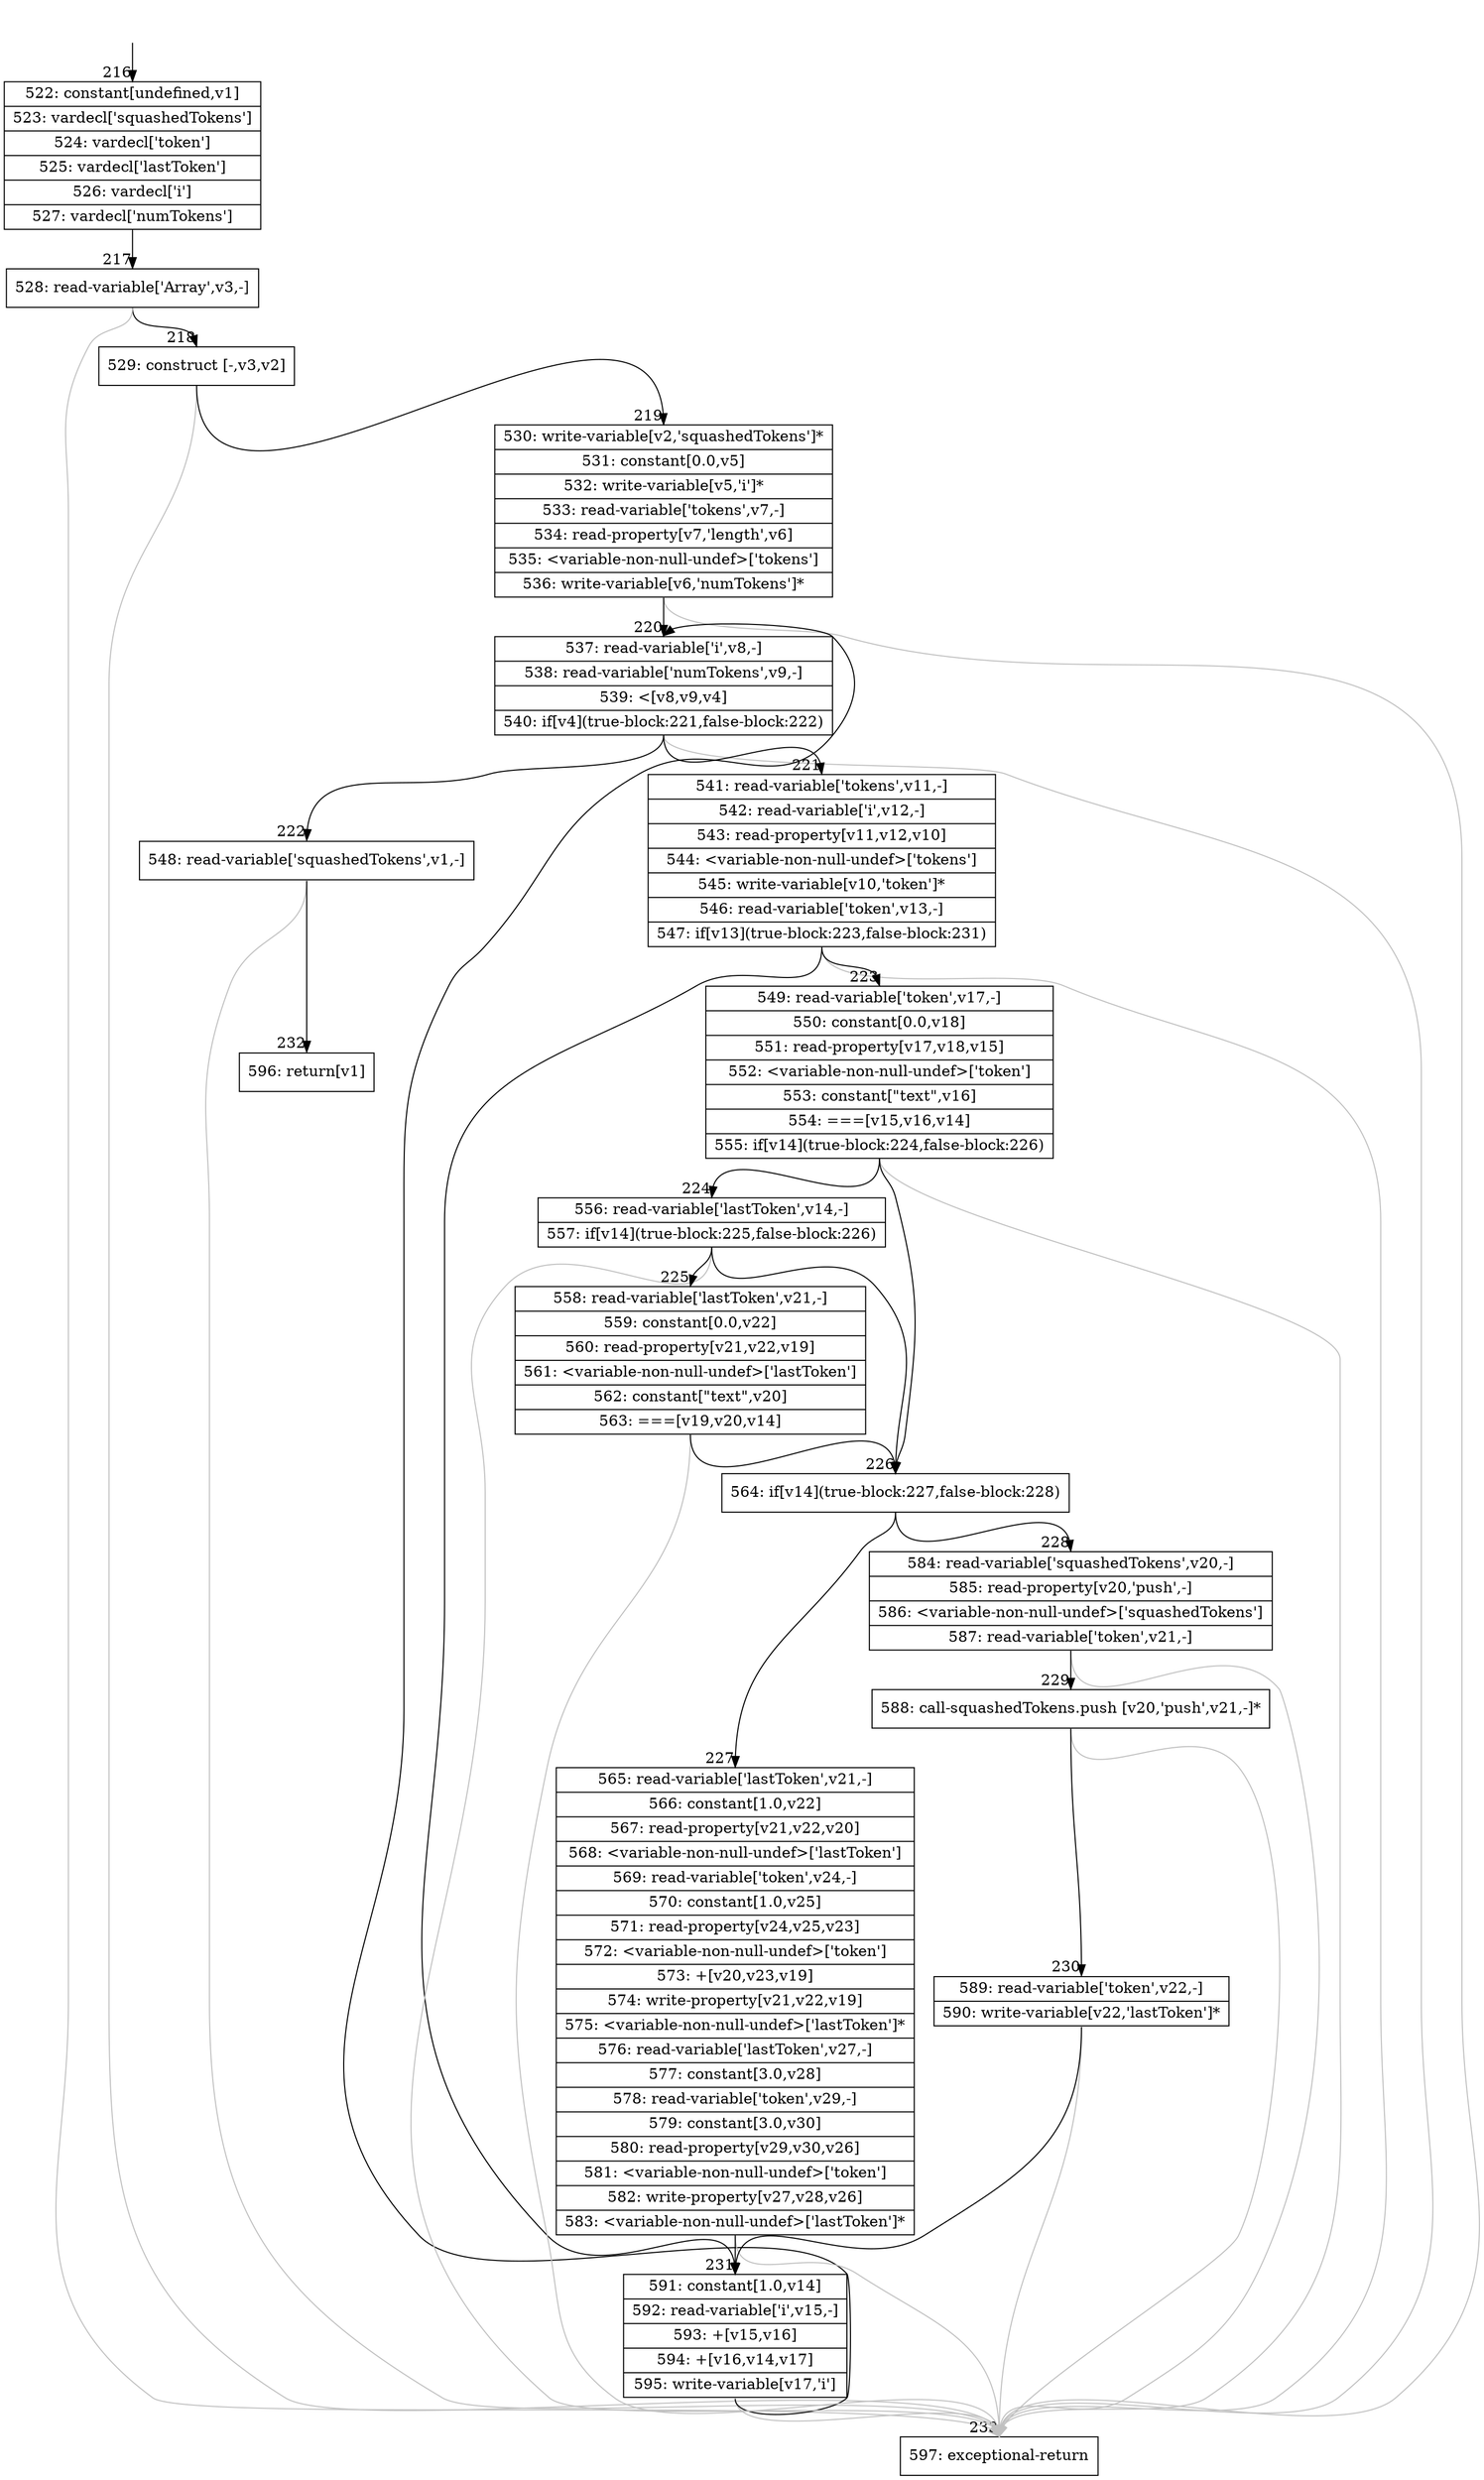 digraph {
rankdir="TD"
BB_entry13[shape=none,label=""];
BB_entry13 -> BB216 [tailport=s, headport=n, headlabel="    216"]
BB216 [shape=record label="{522: constant[undefined,v1]|523: vardecl['squashedTokens']|524: vardecl['token']|525: vardecl['lastToken']|526: vardecl['i']|527: vardecl['numTokens']}" ] 
BB216 -> BB217 [tailport=s, headport=n, headlabel="      217"]
BB217 [shape=record label="{528: read-variable['Array',v3,-]}" ] 
BB217 -> BB218 [tailport=s, headport=n, headlabel="      218"]
BB217 -> BB233 [tailport=s, headport=n, color=gray, headlabel="      233"]
BB218 [shape=record label="{529: construct [-,v3,v2]}" ] 
BB218 -> BB219 [tailport=s, headport=n, headlabel="      219"]
BB218 -> BB233 [tailport=s, headport=n, color=gray]
BB219 [shape=record label="{530: write-variable[v2,'squashedTokens']*|531: constant[0.0,v5]|532: write-variable[v5,'i']*|533: read-variable['tokens',v7,-]|534: read-property[v7,'length',v6]|535: \<variable-non-null-undef\>['tokens']|536: write-variable[v6,'numTokens']*}" ] 
BB219 -> BB220 [tailport=s, headport=n, headlabel="      220"]
BB219 -> BB233 [tailport=s, headport=n, color=gray]
BB220 [shape=record label="{537: read-variable['i',v8,-]|538: read-variable['numTokens',v9,-]|539: \<[v8,v9,v4]|540: if[v4](true-block:221,false-block:222)}" ] 
BB220 -> BB221 [tailport=s, headport=n, headlabel="      221"]
BB220 -> BB222 [tailport=s, headport=n, headlabel="      222"]
BB220 -> BB233 [tailport=s, headport=n, color=gray]
BB221 [shape=record label="{541: read-variable['tokens',v11,-]|542: read-variable['i',v12,-]|543: read-property[v11,v12,v10]|544: \<variable-non-null-undef\>['tokens']|545: write-variable[v10,'token']*|546: read-variable['token',v13,-]|547: if[v13](true-block:223,false-block:231)}" ] 
BB221 -> BB223 [tailport=s, headport=n, headlabel="      223"]
BB221 -> BB231 [tailport=s, headport=n, headlabel="      231"]
BB221 -> BB233 [tailport=s, headport=n, color=gray]
BB222 [shape=record label="{548: read-variable['squashedTokens',v1,-]}" ] 
BB222 -> BB232 [tailport=s, headport=n, headlabel="      232"]
BB222 -> BB233 [tailport=s, headport=n, color=gray]
BB223 [shape=record label="{549: read-variable['token',v17,-]|550: constant[0.0,v18]|551: read-property[v17,v18,v15]|552: \<variable-non-null-undef\>['token']|553: constant[\"text\",v16]|554: ===[v15,v16,v14]|555: if[v14](true-block:224,false-block:226)}" ] 
BB223 -> BB226 [tailport=s, headport=n, headlabel="      226"]
BB223 -> BB224 [tailport=s, headport=n, headlabel="      224"]
BB223 -> BB233 [tailport=s, headport=n, color=gray]
BB224 [shape=record label="{556: read-variable['lastToken',v14,-]|557: if[v14](true-block:225,false-block:226)}" ] 
BB224 -> BB226 [tailport=s, headport=n]
BB224 -> BB225 [tailport=s, headport=n, headlabel="      225"]
BB224 -> BB233 [tailport=s, headport=n, color=gray]
BB225 [shape=record label="{558: read-variable['lastToken',v21,-]|559: constant[0.0,v22]|560: read-property[v21,v22,v19]|561: \<variable-non-null-undef\>['lastToken']|562: constant[\"text\",v20]|563: ===[v19,v20,v14]}" ] 
BB225 -> BB226 [tailport=s, headport=n]
BB225 -> BB233 [tailport=s, headport=n, color=gray]
BB226 [shape=record label="{564: if[v14](true-block:227,false-block:228)}" ] 
BB226 -> BB227 [tailport=s, headport=n, headlabel="      227"]
BB226 -> BB228 [tailport=s, headport=n, headlabel="      228"]
BB227 [shape=record label="{565: read-variable['lastToken',v21,-]|566: constant[1.0,v22]|567: read-property[v21,v22,v20]|568: \<variable-non-null-undef\>['lastToken']|569: read-variable['token',v24,-]|570: constant[1.0,v25]|571: read-property[v24,v25,v23]|572: \<variable-non-null-undef\>['token']|573: +[v20,v23,v19]|574: write-property[v21,v22,v19]|575: \<variable-non-null-undef\>['lastToken']*|576: read-variable['lastToken',v27,-]|577: constant[3.0,v28]|578: read-variable['token',v29,-]|579: constant[3.0,v30]|580: read-property[v29,v30,v26]|581: \<variable-non-null-undef\>['token']|582: write-property[v27,v28,v26]|583: \<variable-non-null-undef\>['lastToken']*}" ] 
BB227 -> BB231 [tailport=s, headport=n]
BB227 -> BB233 [tailport=s, headport=n, color=gray]
BB228 [shape=record label="{584: read-variable['squashedTokens',v20,-]|585: read-property[v20,'push',-]|586: \<variable-non-null-undef\>['squashedTokens']|587: read-variable['token',v21,-]}" ] 
BB228 -> BB229 [tailport=s, headport=n, headlabel="      229"]
BB228 -> BB233 [tailport=s, headport=n, color=gray]
BB229 [shape=record label="{588: call-squashedTokens.push [v20,'push',v21,-]*}" ] 
BB229 -> BB230 [tailport=s, headport=n, headlabel="      230"]
BB229 -> BB233 [tailport=s, headport=n, color=gray]
BB230 [shape=record label="{589: read-variable['token',v22,-]|590: write-variable[v22,'lastToken']*}" ] 
BB230 -> BB231 [tailport=s, headport=n]
BB230 -> BB233 [tailport=s, headport=n, color=gray]
BB231 [shape=record label="{591: constant[1.0,v14]|592: read-variable['i',v15,-]|593: +[v15,v16]|594: +[v16,v14,v17]|595: write-variable[v17,'i']}" ] 
BB231 -> BB220 [tailport=s, headport=n]
BB231 -> BB233 [tailport=s, headport=n, color=gray]
BB232 [shape=record label="{596: return[v1]}" ] 
BB233 [shape=record label="{597: exceptional-return}" ] 
//#$~ 234
}
